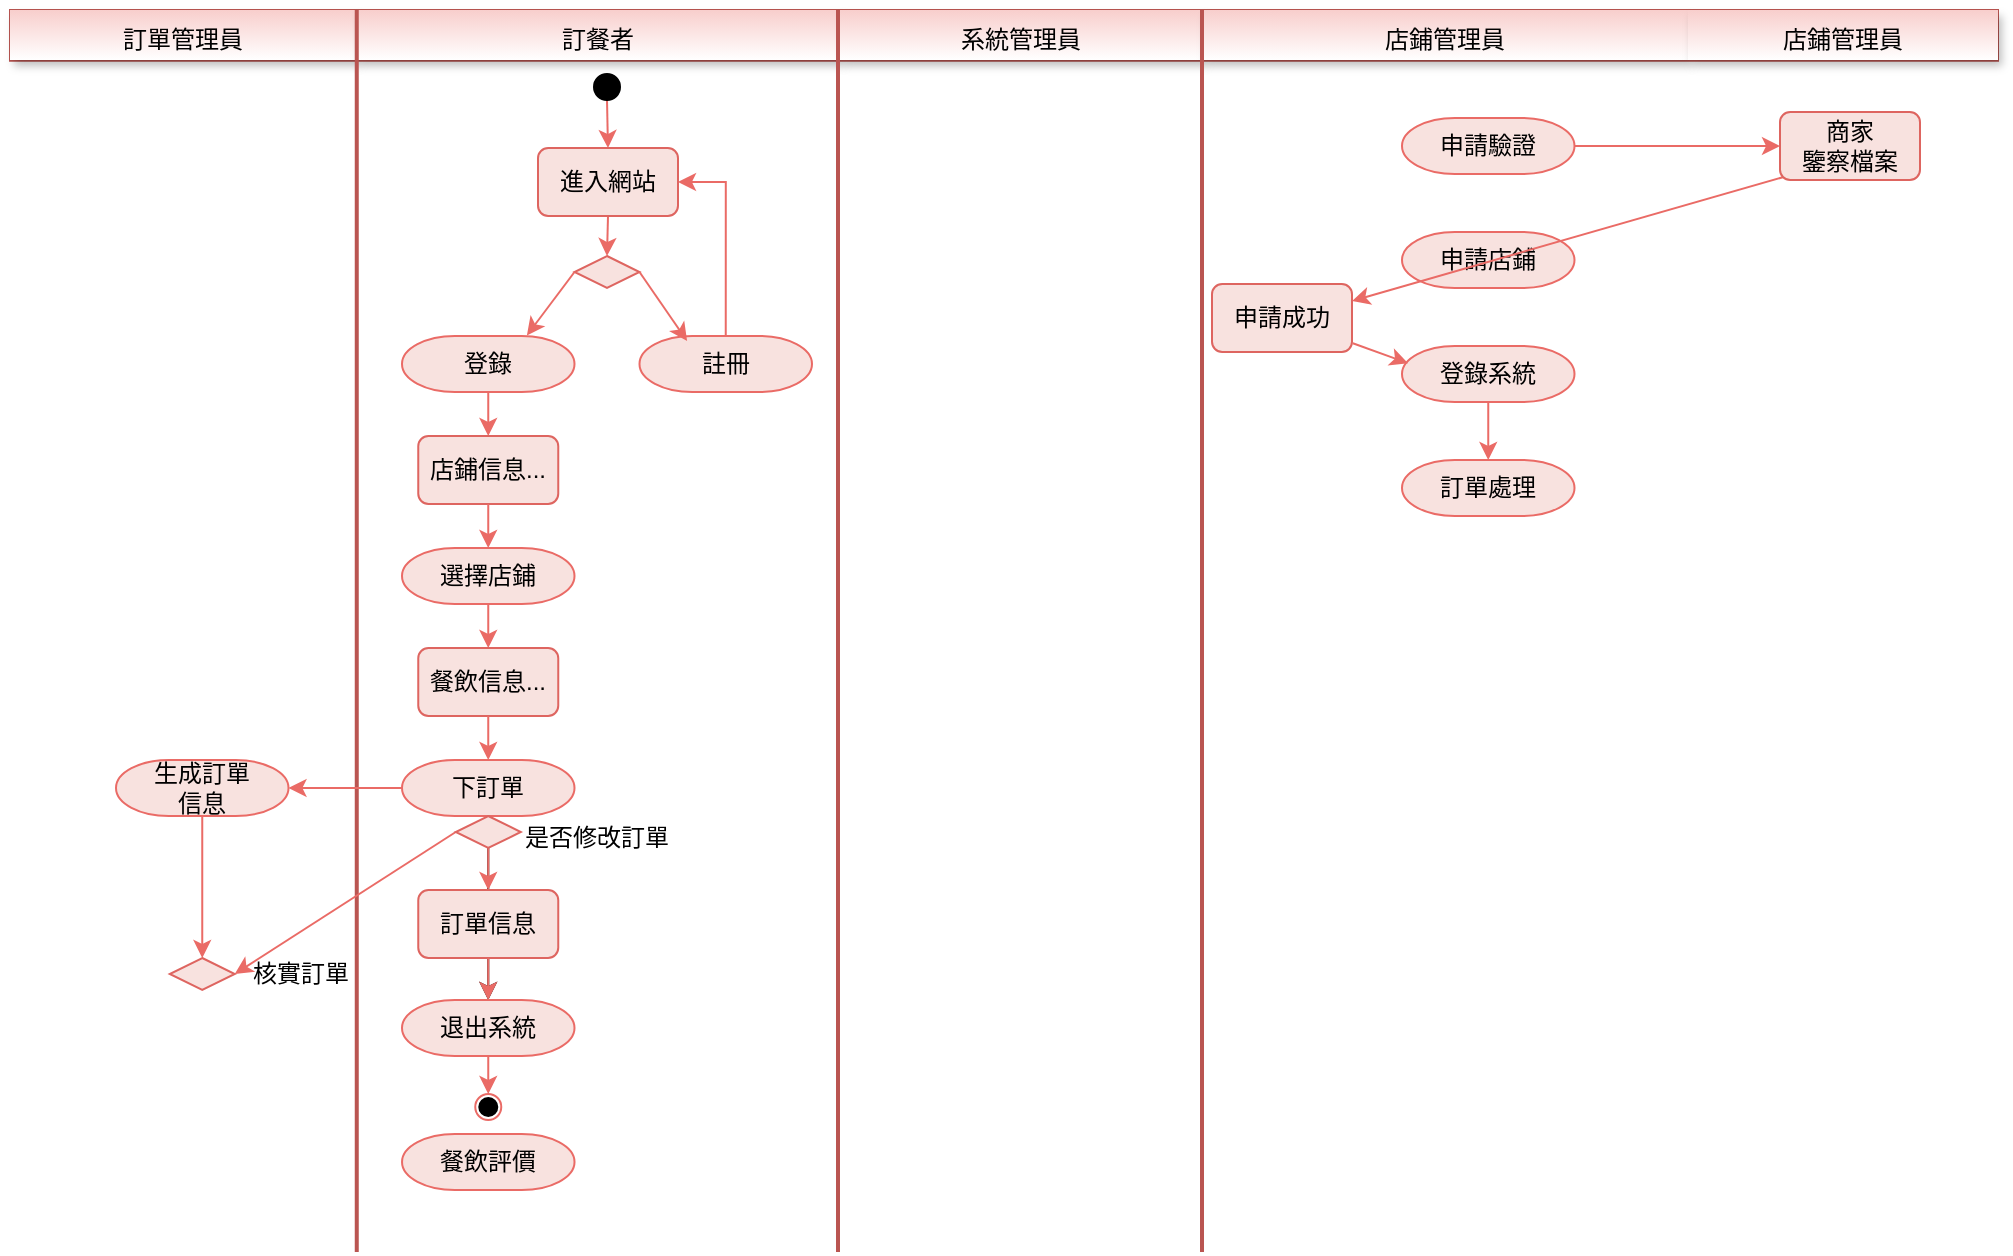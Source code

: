 <mxfile version="22.1.11" type="github">
  <diagram name="第 1 页" id="8QXvGPobAwfcGQAmJe5X">
    <mxGraphModel dx="302" dy="279" grid="0" gridSize="10" guides="1" tooltips="1" connect="1" arrows="1" fold="1" page="0" pageScale="1" pageWidth="827" pageHeight="1169" background="#ffffff" math="0" shadow="0">
      <root>
        <mxCell id="0" />
        <mxCell id="1" parent="0" />
        <mxCell id="eUn-VFKPDD_yayTM-AwY-1" value="" style="shape=table;startSize=0;container=1;collapsible=0;childLayout=tableLayout;fontSize=16;fillColor=#f8cecc;strokeColor=#b85450;gradientColor=#FFFFFF;" vertex="1" parent="1">
          <mxGeometry x="39" y="21" width="994" height="25.35" as="geometry" />
        </mxCell>
        <mxCell id="eUn-VFKPDD_yayTM-AwY-2" value="" style="shape=tableRow;horizontal=0;startSize=0;swimlaneHead=0;swimlaneBody=0;strokeColor=#b85450;top=0;left=0;bottom=0;right=0;collapsible=0;dropTarget=0;fillColor=#f8cecc;points=[[0,0.5],[1,0.5]];portConstraint=eastwest;fontSize=16;gradientColor=#FFFFFF;" vertex="1" parent="eUn-VFKPDD_yayTM-AwY-1">
          <mxGeometry width="994" height="25" as="geometry" />
        </mxCell>
        <mxCell id="eUn-VFKPDD_yayTM-AwY-3" value="&lt;font style=&quot;font-size: 12px;&quot;&gt;訂單管理員&lt;/font&gt;" style="shape=partialRectangle;html=1;whiteSpace=wrap;connectable=0;strokeColor=#b85450;overflow=hidden;fillColor=#f8cecc;top=0;left=0;bottom=0;right=0;pointerEvents=1;fontSize=16;gradientColor=#FFFFFF;shadow=1;" vertex="1" parent="eUn-VFKPDD_yayTM-AwY-2">
          <mxGeometry width="173" height="25" as="geometry">
            <mxRectangle width="173" height="25" as="alternateBounds" />
          </mxGeometry>
        </mxCell>
        <mxCell id="eUn-VFKPDD_yayTM-AwY-4" value="&lt;font style=&quot;font-size: 12px;&quot;&gt;訂餐者&lt;/font&gt;" style="shape=partialRectangle;html=1;whiteSpace=wrap;connectable=0;strokeColor=#b85450;overflow=hidden;fillColor=#f8cecc;top=0;left=0;bottom=0;right=0;pointerEvents=1;fontSize=16;gradientColor=#FFFFFF;shadow=1;" vertex="1" parent="eUn-VFKPDD_yayTM-AwY-2">
          <mxGeometry x="173" width="242" height="25" as="geometry">
            <mxRectangle width="242" height="25" as="alternateBounds" />
          </mxGeometry>
        </mxCell>
        <mxCell id="eUn-VFKPDD_yayTM-AwY-5" value="&lt;font style=&quot;font-size: 12px;&quot;&gt;系統管理員&lt;/font&gt;" style="shape=partialRectangle;html=1;whiteSpace=wrap;connectable=0;strokeColor=#b85450;overflow=hidden;fillColor=#f8cecc;top=0;left=0;bottom=0;right=0;pointerEvents=1;fontSize=16;gradientColor=#FFFFFF;shadow=1;" vertex="1" parent="eUn-VFKPDD_yayTM-AwY-2">
          <mxGeometry x="415" width="181" height="25" as="geometry">
            <mxRectangle width="181" height="25" as="alternateBounds" />
          </mxGeometry>
        </mxCell>
        <mxCell id="eUn-VFKPDD_yayTM-AwY-14" value="&lt;font style=&quot;font-size: 12px;&quot;&gt;店鋪管理員&lt;/font&gt;" style="shape=partialRectangle;html=1;whiteSpace=wrap;connectable=0;strokeColor=#b85450;overflow=hidden;fillColor=#f8cecc;top=0;left=0;bottom=0;right=0;pointerEvents=1;fontSize=16;gradientColor=#FFFFFF;shadow=1;" vertex="1" parent="eUn-VFKPDD_yayTM-AwY-2">
          <mxGeometry x="596" width="243" height="25" as="geometry">
            <mxRectangle width="243" height="25" as="alternateBounds" />
          </mxGeometry>
        </mxCell>
        <mxCell id="eUn-VFKPDD_yayTM-AwY-15" value="&lt;font style=&quot;font-size: 12px;&quot;&gt;店鋪管理員&lt;/font&gt;" style="shape=partialRectangle;html=1;whiteSpace=wrap;connectable=0;strokeColor=#b85450;overflow=hidden;fillColor=#f8cecc;top=0;left=0;bottom=0;right=0;pointerEvents=1;fontSize=16;gradientColor=#FFFFFF;shadow=1;" vertex="1" parent="eUn-VFKPDD_yayTM-AwY-2">
          <mxGeometry x="839" width="155" height="25" as="geometry">
            <mxRectangle width="155" height="25" as="alternateBounds" />
          </mxGeometry>
        </mxCell>
        <mxCell id="eUn-VFKPDD_yayTM-AwY-55" value="" style="line;strokeWidth=2;direction=south;html=1;strokeColor=#BA5551;" vertex="1" parent="1">
          <mxGeometry x="207.38" y="21" width="10" height="621" as="geometry" />
        </mxCell>
        <mxCell id="eUn-VFKPDD_yayTM-AwY-18" style="edgeStyle=orthogonalEdgeStyle;rounded=0;orthogonalLoop=1;jettySize=auto;html=1;exitX=0.5;exitY=1;exitDx=0;exitDy=0;entryX=0.5;entryY=0;entryDx=0;entryDy=0;strokeColor=#EA6B66;" edge="1" parent="1" source="eUn-VFKPDD_yayTM-AwY-16" target="eUn-VFKPDD_yayTM-AwY-17">
          <mxGeometry relative="1" as="geometry" />
        </mxCell>
        <mxCell id="eUn-VFKPDD_yayTM-AwY-16" value="" style="ellipse;shape=doubleEllipse;whiteSpace=wrap;html=1;aspect=fixed;fillColor=#000000;shadow=0;" vertex="1" parent="1">
          <mxGeometry x="331" y="53" width="13" height="13" as="geometry" />
        </mxCell>
        <mxCell id="eUn-VFKPDD_yayTM-AwY-20" style="edgeStyle=orthogonalEdgeStyle;rounded=0;orthogonalLoop=1;jettySize=auto;html=1;exitX=0.5;exitY=1;exitDx=0;exitDy=0;entryX=0.5;entryY=0;entryDx=0;entryDy=0;strokeColor=#EA6B66;" edge="1" parent="1" source="eUn-VFKPDD_yayTM-AwY-17" target="eUn-VFKPDD_yayTM-AwY-19">
          <mxGeometry relative="1" as="geometry" />
        </mxCell>
        <mxCell id="eUn-VFKPDD_yayTM-AwY-17" value="進入網站" style="rounded=1;whiteSpace=wrap;html=1;fillColor=#F8E2DF;strokeColor=#DE6560;" vertex="1" parent="1">
          <mxGeometry x="303" y="90" width="70" height="34" as="geometry" />
        </mxCell>
        <mxCell id="eUn-VFKPDD_yayTM-AwY-19" value="" style="rhombus;whiteSpace=wrap;html=1;fillColor=#F8E2DF;strokeColor=#DE6560;" vertex="1" parent="1">
          <mxGeometry x="321.25" y="144" width="32.5" height="16" as="geometry" />
        </mxCell>
        <mxCell id="eUn-VFKPDD_yayTM-AwY-30" style="edgeStyle=orthogonalEdgeStyle;rounded=0;orthogonalLoop=1;jettySize=auto;html=1;exitX=0.5;exitY=1;exitDx=0;exitDy=0;exitPerimeter=0;entryX=0.5;entryY=0;entryDx=0;entryDy=0;strokeColor=#EA6B66;" edge="1" parent="1" source="eUn-VFKPDD_yayTM-AwY-22" target="eUn-VFKPDD_yayTM-AwY-29">
          <mxGeometry relative="1" as="geometry" />
        </mxCell>
        <mxCell id="eUn-VFKPDD_yayTM-AwY-22" value="登錄" style="strokeWidth=1;html=1;shape=mxgraph.flowchart.terminator;whiteSpace=wrap;strokeColor=#EA6B66;fillColor=#F8E2DF;" vertex="1" parent="1">
          <mxGeometry x="235" y="184" width="86.25" height="28" as="geometry" />
        </mxCell>
        <mxCell id="eUn-VFKPDD_yayTM-AwY-27" style="edgeStyle=orthogonalEdgeStyle;rounded=0;orthogonalLoop=1;jettySize=auto;html=1;exitX=0.5;exitY=0;exitDx=0;exitDy=0;exitPerimeter=0;entryX=1;entryY=0.5;entryDx=0;entryDy=0;strokeColor=#EA6B66;" edge="1" parent="1" source="eUn-VFKPDD_yayTM-AwY-23" target="eUn-VFKPDD_yayTM-AwY-17">
          <mxGeometry relative="1" as="geometry" />
        </mxCell>
        <mxCell id="eUn-VFKPDD_yayTM-AwY-23" value="註冊" style="strokeWidth=1;html=1;shape=mxgraph.flowchart.terminator;whiteSpace=wrap;strokeColor=#EA6B66;fillColor=#F8E2DF;" vertex="1" parent="1">
          <mxGeometry x="353.75" y="184" width="86.25" height="28" as="geometry" />
        </mxCell>
        <mxCell id="eUn-VFKPDD_yayTM-AwY-25" style="rounded=0;orthogonalLoop=1;jettySize=auto;html=1;exitX=1;exitY=0.5;exitDx=0;exitDy=0;entryX=0.276;entryY=0.088;entryDx=0;entryDy=0;entryPerimeter=0;strokeColor=#EA6B66;" edge="1" parent="1" source="eUn-VFKPDD_yayTM-AwY-19" target="eUn-VFKPDD_yayTM-AwY-23">
          <mxGeometry relative="1" as="geometry" />
        </mxCell>
        <mxCell id="eUn-VFKPDD_yayTM-AwY-26" style="rounded=0;orthogonalLoop=1;jettySize=auto;html=1;exitX=0;exitY=0.5;exitDx=0;exitDy=0;entryX=0.724;entryY=-0.01;entryDx=0;entryDy=0;entryPerimeter=0;strokeColor=#EA6B66;" edge="1" parent="1" source="eUn-VFKPDD_yayTM-AwY-19" target="eUn-VFKPDD_yayTM-AwY-22">
          <mxGeometry relative="1" as="geometry" />
        </mxCell>
        <mxCell id="eUn-VFKPDD_yayTM-AwY-29" value="店鋪信息..." style="rounded=1;whiteSpace=wrap;html=1;fillColor=#F8E2DF;strokeColor=#DE6560;" vertex="1" parent="1">
          <mxGeometry x="243.13" y="234" width="70" height="34" as="geometry" />
        </mxCell>
        <mxCell id="eUn-VFKPDD_yayTM-AwY-34" style="edgeStyle=orthogonalEdgeStyle;rounded=0;orthogonalLoop=1;jettySize=auto;html=1;exitX=0.5;exitY=1;exitDx=0;exitDy=0;exitPerimeter=0;entryX=0.5;entryY=0;entryDx=0;entryDy=0;strokeColor=#EA6B66;" edge="1" parent="1" source="eUn-VFKPDD_yayTM-AwY-31" target="eUn-VFKPDD_yayTM-AwY-33">
          <mxGeometry relative="1" as="geometry" />
        </mxCell>
        <mxCell id="eUn-VFKPDD_yayTM-AwY-31" value="選擇店鋪" style="strokeWidth=1;html=1;shape=mxgraph.flowchart.terminator;whiteSpace=wrap;strokeColor=#EA6B66;fillColor=#F8E2DF;" vertex="1" parent="1">
          <mxGeometry x="235" y="290" width="86.25" height="28" as="geometry" />
        </mxCell>
        <mxCell id="eUn-VFKPDD_yayTM-AwY-32" style="edgeStyle=orthogonalEdgeStyle;rounded=0;orthogonalLoop=1;jettySize=auto;html=1;exitX=0.5;exitY=1;exitDx=0;exitDy=0;entryX=0.5;entryY=0;entryDx=0;entryDy=0;entryPerimeter=0;strokeColor=#EA6B66;" edge="1" parent="1" source="eUn-VFKPDD_yayTM-AwY-29" target="eUn-VFKPDD_yayTM-AwY-31">
          <mxGeometry relative="1" as="geometry" />
        </mxCell>
        <mxCell id="eUn-VFKPDD_yayTM-AwY-33" value="餐飲信息..." style="rounded=1;whiteSpace=wrap;html=1;fillColor=#F8E2DF;strokeColor=#DE6560;" vertex="1" parent="1">
          <mxGeometry x="243.13" y="340" width="70" height="34" as="geometry" />
        </mxCell>
        <mxCell id="eUn-VFKPDD_yayTM-AwY-49" value="" style="edgeStyle=orthogonalEdgeStyle;rounded=0;orthogonalLoop=1;jettySize=auto;html=1;" edge="1" parent="1" source="eUn-VFKPDD_yayTM-AwY-35" target="eUn-VFKPDD_yayTM-AwY-40">
          <mxGeometry relative="1" as="geometry" />
        </mxCell>
        <mxCell id="eUn-VFKPDD_yayTM-AwY-35" value="下訂單" style="strokeWidth=1;html=1;shape=mxgraph.flowchart.terminator;whiteSpace=wrap;strokeColor=#EA6B66;fillColor=#F8E2DF;" vertex="1" parent="1">
          <mxGeometry x="235" y="396" width="86.25" height="28" as="geometry" />
        </mxCell>
        <mxCell id="eUn-VFKPDD_yayTM-AwY-36" style="edgeStyle=orthogonalEdgeStyle;rounded=0;orthogonalLoop=1;jettySize=auto;html=1;exitX=0.5;exitY=1;exitDx=0;exitDy=0;entryX=0.5;entryY=0;entryDx=0;entryDy=0;entryPerimeter=0;strokeColor=#EA6B66;" edge="1" parent="1" source="eUn-VFKPDD_yayTM-AwY-33" target="eUn-VFKPDD_yayTM-AwY-35">
          <mxGeometry relative="1" as="geometry" />
        </mxCell>
        <mxCell id="eUn-VFKPDD_yayTM-AwY-39" style="edgeStyle=orthogonalEdgeStyle;rounded=0;orthogonalLoop=1;jettySize=auto;html=1;exitX=0.5;exitY=1;exitDx=0;exitDy=0;entryX=0.5;entryY=0;entryDx=0;entryDy=0;strokeColor=#EA6B66;" edge="1" parent="1" source="eUn-VFKPDD_yayTM-AwY-37" target="eUn-VFKPDD_yayTM-AwY-38">
          <mxGeometry relative="1" as="geometry" />
        </mxCell>
        <mxCell id="eUn-VFKPDD_yayTM-AwY-51" style="rounded=0;orthogonalLoop=1;jettySize=auto;html=1;exitX=0;exitY=0.5;exitDx=0;exitDy=0;entryX=1;entryY=0.5;entryDx=0;entryDy=0;strokeColor=#EA6B66;" edge="1" parent="1" source="eUn-VFKPDD_yayTM-AwY-37" target="eUn-VFKPDD_yayTM-AwY-50">
          <mxGeometry relative="1" as="geometry" />
        </mxCell>
        <mxCell id="eUn-VFKPDD_yayTM-AwY-37" value="" style="rhombus;whiteSpace=wrap;html=1;fillColor=#F8E2DF;strokeColor=#DE6560;" vertex="1" parent="1">
          <mxGeometry x="261.88" y="424" width="32.5" height="16" as="geometry" />
        </mxCell>
        <mxCell id="eUn-VFKPDD_yayTM-AwY-38" value="訂單信息" style="rounded=1;whiteSpace=wrap;html=1;fillColor=#F8E2DF;strokeColor=#DE6560;" vertex="1" parent="1">
          <mxGeometry x="243.13" y="461" width="70" height="34" as="geometry" />
        </mxCell>
        <mxCell id="eUn-VFKPDD_yayTM-AwY-44" style="edgeStyle=orthogonalEdgeStyle;rounded=0;orthogonalLoop=1;jettySize=auto;html=1;exitX=0.5;exitY=1;exitDx=0;exitDy=0;exitPerimeter=0;entryX=0.5;entryY=0;entryDx=0;entryDy=0;strokeColor=#EA6B66;" edge="1" parent="1" source="eUn-VFKPDD_yayTM-AwY-40" target="eUn-VFKPDD_yayTM-AwY-42">
          <mxGeometry relative="1" as="geometry" />
        </mxCell>
        <mxCell id="eUn-VFKPDD_yayTM-AwY-40" value="退出系統" style="strokeWidth=1;html=1;shape=mxgraph.flowchart.terminator;whiteSpace=wrap;strokeColor=#EA6B66;fillColor=#F8E2DF;" vertex="1" parent="1">
          <mxGeometry x="235" y="516" width="86.25" height="28" as="geometry" />
        </mxCell>
        <mxCell id="eUn-VFKPDD_yayTM-AwY-41" style="edgeStyle=orthogonalEdgeStyle;rounded=0;orthogonalLoop=1;jettySize=auto;html=1;exitX=0.5;exitY=1;exitDx=0;exitDy=0;entryX=0.5;entryY=0;entryDx=0;entryDy=0;entryPerimeter=0;strokeColor=#EA6B66;" edge="1" parent="1" source="eUn-VFKPDD_yayTM-AwY-38" target="eUn-VFKPDD_yayTM-AwY-40">
          <mxGeometry relative="1" as="geometry" />
        </mxCell>
        <mxCell id="eUn-VFKPDD_yayTM-AwY-42" value="" style="ellipse;shape=doubleEllipse;whiteSpace=wrap;html=1;aspect=fixed;fillColor=default;shadow=0;strokeColor=#EA6B66;" vertex="1" parent="1">
          <mxGeometry x="271.63" y="563" width="13" height="13" as="geometry" />
        </mxCell>
        <mxCell id="eUn-VFKPDD_yayTM-AwY-43" value="" style="ellipse;shape=doubleEllipse;whiteSpace=wrap;html=1;aspect=fixed;fillColor=#000000;shadow=0;" vertex="1" parent="1">
          <mxGeometry x="273.64" y="565" width="9" height="9" as="geometry" />
        </mxCell>
        <mxCell id="eUn-VFKPDD_yayTM-AwY-45" value="餐飲評價" style="strokeWidth=1;html=1;shape=mxgraph.flowchart.terminator;whiteSpace=wrap;strokeColor=#EA6B66;fillColor=#F8E2DF;" vertex="1" parent="1">
          <mxGeometry x="235.01" y="583" width="86.25" height="28" as="geometry" />
        </mxCell>
        <mxCell id="eUn-VFKPDD_yayTM-AwY-46" value="是否修改訂單" style="text;html=1;align=center;verticalAlign=middle;resizable=0;points=[];autosize=1;strokeColor=none;fillColor=none;" vertex="1" parent="1">
          <mxGeometry x="287" y="422" width="90" height="26" as="geometry" />
        </mxCell>
        <mxCell id="eUn-VFKPDD_yayTM-AwY-52" style="edgeStyle=orthogonalEdgeStyle;rounded=0;orthogonalLoop=1;jettySize=auto;html=1;exitX=0.5;exitY=1;exitDx=0;exitDy=0;exitPerimeter=0;entryX=0.5;entryY=0;entryDx=0;entryDy=0;strokeColor=#EA6B66;" edge="1" parent="1" source="eUn-VFKPDD_yayTM-AwY-47" target="eUn-VFKPDD_yayTM-AwY-50">
          <mxGeometry relative="1" as="geometry" />
        </mxCell>
        <mxCell id="eUn-VFKPDD_yayTM-AwY-47" value="生成訂單&lt;br&gt;信息" style="strokeWidth=1;html=1;shape=mxgraph.flowchart.terminator;whiteSpace=wrap;strokeColor=#EA6B66;fillColor=#F8E2DF;" vertex="1" parent="1">
          <mxGeometry x="92" y="396" width="86.25" height="28" as="geometry" />
        </mxCell>
        <mxCell id="eUn-VFKPDD_yayTM-AwY-48" style="edgeStyle=orthogonalEdgeStyle;rounded=0;orthogonalLoop=1;jettySize=auto;html=1;exitX=0;exitY=0.5;exitDx=0;exitDy=0;exitPerimeter=0;entryX=1;entryY=0.5;entryDx=0;entryDy=0;entryPerimeter=0;strokeColor=#EA6B66;" edge="1" parent="1" source="eUn-VFKPDD_yayTM-AwY-35" target="eUn-VFKPDD_yayTM-AwY-47">
          <mxGeometry relative="1" as="geometry" />
        </mxCell>
        <mxCell id="eUn-VFKPDD_yayTM-AwY-50" value="" style="rhombus;whiteSpace=wrap;html=1;fillColor=#F8E2DF;strokeColor=#DE6560;" vertex="1" parent="1">
          <mxGeometry x="118.88" y="495" width="32.5" height="16" as="geometry" />
        </mxCell>
        <mxCell id="eUn-VFKPDD_yayTM-AwY-54" value="核實訂單" style="text;html=1;align=center;verticalAlign=middle;resizable=0;points=[];autosize=1;strokeColor=none;fillColor=none;" vertex="1" parent="1">
          <mxGeometry x="151.38" y="490" width="66" height="26" as="geometry" />
        </mxCell>
        <mxCell id="eUn-VFKPDD_yayTM-AwY-57" value="" style="line;strokeWidth=2;direction=south;html=1;strokeColor=#BA5551;" vertex="1" parent="1">
          <mxGeometry x="448" y="21" width="10" height="621" as="geometry" />
        </mxCell>
        <mxCell id="eUn-VFKPDD_yayTM-AwY-59" value="" style="line;strokeWidth=2;direction=south;html=1;strokeColor=#BA5551;" vertex="1" parent="1">
          <mxGeometry x="630" y="21" width="10" height="621" as="geometry" />
        </mxCell>
        <mxCell id="eUn-VFKPDD_yayTM-AwY-70" style="edgeStyle=orthogonalEdgeStyle;rounded=0;orthogonalLoop=1;jettySize=auto;html=1;exitX=1;exitY=0.5;exitDx=0;exitDy=0;exitPerimeter=0;entryX=0;entryY=0.5;entryDx=0;entryDy=0;strokeColor=#EA6B66;" edge="1" parent="1" source="eUn-VFKPDD_yayTM-AwY-60" target="eUn-VFKPDD_yayTM-AwY-69">
          <mxGeometry relative="1" as="geometry" />
        </mxCell>
        <mxCell id="eUn-VFKPDD_yayTM-AwY-60" value="申請驗證" style="strokeWidth=1;html=1;shape=mxgraph.flowchart.terminator;whiteSpace=wrap;strokeColor=#EA6B66;fillColor=#F8E2DF;" vertex="1" parent="1">
          <mxGeometry x="735" y="75" width="86.25" height="28" as="geometry" />
        </mxCell>
        <mxCell id="eUn-VFKPDD_yayTM-AwY-61" value="申請店鋪" style="strokeWidth=1;html=1;shape=mxgraph.flowchart.terminator;whiteSpace=wrap;strokeColor=#EA6B66;fillColor=#F8E2DF;" vertex="1" parent="1">
          <mxGeometry x="735" y="132" width="86.25" height="28" as="geometry" />
        </mxCell>
        <mxCell id="eUn-VFKPDD_yayTM-AwY-62" value="登錄系統" style="strokeWidth=1;html=1;shape=mxgraph.flowchart.terminator;whiteSpace=wrap;strokeColor=#EA6B66;fillColor=#F8E2DF;" vertex="1" parent="1">
          <mxGeometry x="735" y="189" width="86.25" height="28" as="geometry" />
        </mxCell>
        <mxCell id="eUn-VFKPDD_yayTM-AwY-63" value="訂單處理" style="strokeWidth=1;html=1;shape=mxgraph.flowchart.terminator;whiteSpace=wrap;strokeColor=#EA6B66;fillColor=#F8E2DF;" vertex="1" parent="1">
          <mxGeometry x="735" y="246" width="86.25" height="28" as="geometry" />
        </mxCell>
        <mxCell id="eUn-VFKPDD_yayTM-AwY-64" style="edgeStyle=orthogonalEdgeStyle;rounded=0;orthogonalLoop=1;jettySize=auto;html=1;exitX=0.5;exitY=1;exitDx=0;exitDy=0;exitPerimeter=0;entryX=0.5;entryY=0;entryDx=0;entryDy=0;entryPerimeter=0;strokeColor=#EA6B66;" edge="1" parent="1" source="eUn-VFKPDD_yayTM-AwY-62" target="eUn-VFKPDD_yayTM-AwY-63">
          <mxGeometry relative="1" as="geometry" />
        </mxCell>
        <mxCell id="eUn-VFKPDD_yayTM-AwY-65" value="申請成功" style="rounded=1;whiteSpace=wrap;html=1;fillColor=#F8E2DF;strokeColor=#DE6560;" vertex="1" parent="1">
          <mxGeometry x="640" y="158" width="70" height="34" as="geometry" />
        </mxCell>
        <mxCell id="eUn-VFKPDD_yayTM-AwY-67" style="rounded=0;orthogonalLoop=1;jettySize=auto;html=1;exitX=1.006;exitY=0.871;exitDx=0;exitDy=0;entryX=0.035;entryY=0.307;entryDx=0;entryDy=0;entryPerimeter=0;exitPerimeter=0;strokeColor=#EA6B66;" edge="1" parent="1" source="eUn-VFKPDD_yayTM-AwY-65" target="eUn-VFKPDD_yayTM-AwY-62">
          <mxGeometry relative="1" as="geometry" />
        </mxCell>
        <mxCell id="eUn-VFKPDD_yayTM-AwY-71" style="rounded=0;orthogonalLoop=1;jettySize=auto;html=1;exitX=0.051;exitY=0.941;exitDx=0;exitDy=0;entryX=1;entryY=0.25;entryDx=0;entryDy=0;strokeColor=#EA6B66;exitPerimeter=0;" edge="1" parent="1" source="eUn-VFKPDD_yayTM-AwY-69" target="eUn-VFKPDD_yayTM-AwY-65">
          <mxGeometry relative="1" as="geometry" />
        </mxCell>
        <mxCell id="eUn-VFKPDD_yayTM-AwY-69" value="商家&lt;br&gt;鑒察檔案" style="rounded=1;whiteSpace=wrap;html=1;fillColor=#F8E2DF;strokeColor=#DE6560;" vertex="1" parent="1">
          <mxGeometry x="924" y="72" width="70" height="34" as="geometry" />
        </mxCell>
      </root>
    </mxGraphModel>
  </diagram>
</mxfile>

